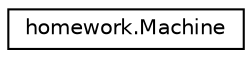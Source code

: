 digraph "그래픽컬한 클래스 계통도"
{
  edge [fontname="Helvetica",fontsize="10",labelfontname="Helvetica",labelfontsize="10"];
  node [fontname="Helvetica",fontsize="10",shape=record];
  rankdir="LR";
  Node1 [label="homework.Machine",height=0.2,width=0.4,color="black", fillcolor="white", style="filled",URL="$classhomework_1_1_machine.html"];
}
